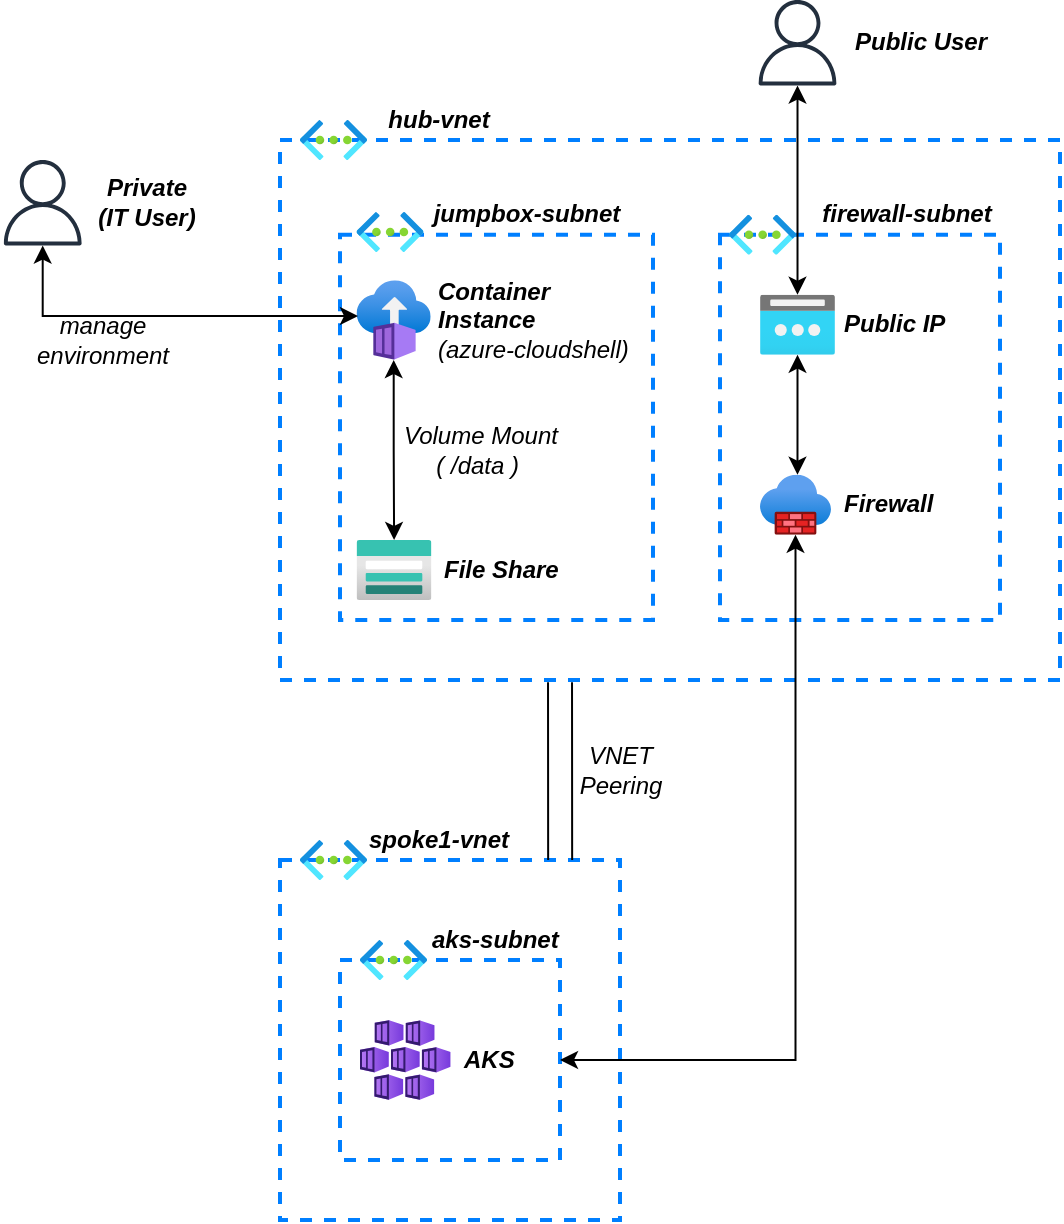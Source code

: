 <mxfile version="14.4.3" type="device"><diagram id="LimJ4DEQEGLgTEuCVpY6" name="Page-1"><mxGraphModel dx="1355" dy="825" grid="1" gridSize="10" guides="1" tooltips="1" connect="1" arrows="1" fold="1" page="1" pageScale="1" pageWidth="850" pageHeight="1100" math="0" shadow="0"><root><mxCell id="0"/><mxCell id="1" parent="0"/><mxCell id="0cFP0RD2BhY9uWYwLJ-H-36" value="" style="group" vertex="1" connectable="0" parent="1"><mxGeometry x="190" y="140" width="390" height="290" as="geometry"/></mxCell><mxCell id="0cFP0RD2BhY9uWYwLJ-H-1" value="" style="rounded=0;whiteSpace=wrap;html=1;dashed=1;strokeColor=#007FFF;strokeWidth=2;" vertex="1" parent="0cFP0RD2BhY9uWYwLJ-H-36"><mxGeometry y="20" width="390" height="270" as="geometry"/></mxCell><mxCell id="0cFP0RD2BhY9uWYwLJ-H-2" value="" style="aspect=fixed;html=1;points=[];align=center;image;fontSize=12;image=img/lib/azure2/networking/Virtual_Networks.svg;dashed=1;strokeColor=#007FFF;strokeWidth=2;" vertex="1" parent="0cFP0RD2BhY9uWYwLJ-H-36"><mxGeometry x="10" y="10" width="33.5" height="20" as="geometry"/></mxCell><mxCell id="0cFP0RD2BhY9uWYwLJ-H-3" value="&lt;i&gt;&lt;b&gt;hub-vnet&lt;/b&gt;&lt;/i&gt;" style="text;html=1;align=center;verticalAlign=middle;resizable=0;points=[];autosize=1;" vertex="1" parent="0cFP0RD2BhY9uWYwLJ-H-36"><mxGeometry x="43.5" width="70" height="20" as="geometry"/></mxCell><mxCell id="0cFP0RD2BhY9uWYwLJ-H-34" value="" style="group" vertex="1" connectable="0" parent="0cFP0RD2BhY9uWYwLJ-H-36"><mxGeometry x="30" y="47.37" width="156.5" height="212.63" as="geometry"/></mxCell><mxCell id="0cFP0RD2BhY9uWYwLJ-H-4" value="" style="rounded=0;whiteSpace=wrap;html=1;dashed=1;strokeColor=#007FFF;strokeWidth=2;" vertex="1" parent="0cFP0RD2BhY9uWYwLJ-H-34"><mxGeometry y="20" width="156.5" height="192.63" as="geometry"/></mxCell><mxCell id="0cFP0RD2BhY9uWYwLJ-H-5" value="" style="aspect=fixed;html=1;points=[];align=center;image;fontSize=12;image=img/lib/azure2/networking/Virtual_Networks.svg;dashed=1;strokeColor=#007FFF;strokeWidth=2;" vertex="1" parent="0cFP0RD2BhY9uWYwLJ-H-34"><mxGeometry x="8.25" y="8.634" width="33.5" height="20" as="geometry"/></mxCell><mxCell id="0cFP0RD2BhY9uWYwLJ-H-18" value="&lt;b&gt;&lt;i&gt;File Share&lt;/i&gt;&lt;/b&gt;" style="text;html=1;align=left;verticalAlign=middle;resizable=0;points=[];autosize=1;" vertex="1" parent="0cFP0RD2BhY9uWYwLJ-H-34"><mxGeometry x="50" y="177.63" width="70" height="20" as="geometry"/></mxCell><mxCell id="0cFP0RD2BhY9uWYwLJ-H-19" value="" style="group" vertex="1" connectable="0" parent="0cFP0RD2BhY9uWYwLJ-H-34"><mxGeometry x="8.25" y="172.63" width="123.25" height="30" as="geometry"/></mxCell><mxCell id="0cFP0RD2BhY9uWYwLJ-H-17" value="" style="aspect=fixed;html=1;points=[];align=center;image;fontSize=12;image=img/lib/azure2/storage/Storage_Accounts.svg;dashed=1;strokeColor=#007FFF;strokeWidth=2;" vertex="1" parent="0cFP0RD2BhY9uWYwLJ-H-19"><mxGeometry width="37.5" height="30" as="geometry"/></mxCell><mxCell id="0cFP0RD2BhY9uWYwLJ-H-20" style="edgeStyle=orthogonalEdgeStyle;rounded=0;orthogonalLoop=1;jettySize=auto;html=1;startArrow=classic;startFill=1;" edge="1" parent="0cFP0RD2BhY9uWYwLJ-H-34" source="0cFP0RD2BhY9uWYwLJ-H-14" target="0cFP0RD2BhY9uWYwLJ-H-17"><mxGeometry x="8.25" y="42.63" as="geometry"/></mxCell><mxCell id="0cFP0RD2BhY9uWYwLJ-H-21" value="&lt;i&gt;Volume Mount&lt;br&gt;( /data )&amp;nbsp;&lt;/i&gt;" style="text;html=1;align=center;verticalAlign=middle;resizable=0;points=[];autosize=1;" vertex="1" parent="0cFP0RD2BhY9uWYwLJ-H-34"><mxGeometry x="24.88" y="112.63" width="90" height="30" as="geometry"/></mxCell><mxCell id="0cFP0RD2BhY9uWYwLJ-H-14" value="" style="aspect=fixed;html=1;points=[];align=center;image;fontSize=12;image=img/lib/azure2/containers/Container_Instances.svg;dashed=1;strokeColor=#007FFF;strokeWidth=2;" vertex="1" parent="0cFP0RD2BhY9uWYwLJ-H-34"><mxGeometry x="8.25" y="42.63" width="37.1" height="40" as="geometry"/></mxCell><mxCell id="0cFP0RD2BhY9uWYwLJ-H-15" value="&lt;i&gt;&lt;b&gt;Container&lt;/b&gt;&lt;br&gt;&lt;b&gt;Instance&lt;/b&gt;&lt;br&gt;(azure-cloudshell)&lt;br&gt;&lt;/i&gt;" style="text;html=1;align=left;verticalAlign=middle;resizable=0;points=[];autosize=1;" vertex="1" parent="0cFP0RD2BhY9uWYwLJ-H-34"><mxGeometry x="46.5" y="37.63" width="110" height="50" as="geometry"/></mxCell><mxCell id="0cFP0RD2BhY9uWYwLJ-H-6" value="&lt;i&gt;&lt;b&gt;jumpbox-subnet&lt;/b&gt;&lt;/i&gt;" style="text;html=1;align=center;verticalAlign=middle;resizable=0;points=[];autosize=1;" vertex="1" parent="0cFP0RD2BhY9uWYwLJ-H-34"><mxGeometry x="38" width="110" height="20" as="geometry"/></mxCell><mxCell id="0cFP0RD2BhY9uWYwLJ-H-35" value="" style="group" vertex="1" connectable="0" parent="0cFP0RD2BhY9uWYwLJ-H-36"><mxGeometry x="220" y="47.37" width="143" height="212.63" as="geometry"/></mxCell><mxCell id="0cFP0RD2BhY9uWYwLJ-H-11" value="" style="rounded=0;whiteSpace=wrap;html=1;dashed=1;strokeColor=#007FFF;strokeWidth=2;" vertex="1" parent="0cFP0RD2BhY9uWYwLJ-H-35"><mxGeometry y="20" width="140" height="192.63" as="geometry"/></mxCell><mxCell id="0cFP0RD2BhY9uWYwLJ-H-12" value="" style="aspect=fixed;html=1;points=[];align=center;image;fontSize=12;image=img/lib/azure2/networking/Virtual_Networks.svg;dashed=1;strokeColor=#007FFF;strokeWidth=2;" vertex="1" parent="0cFP0RD2BhY9uWYwLJ-H-35"><mxGeometry x="4.5" y="10" width="33.5" height="20" as="geometry"/></mxCell><mxCell id="0cFP0RD2BhY9uWYwLJ-H-13" value="&lt;i&gt;&lt;b&gt;firewall-subnet&lt;/b&gt;&lt;/i&gt;" style="text;html=1;align=center;verticalAlign=middle;resizable=0;points=[];autosize=1;" vertex="1" parent="0cFP0RD2BhY9uWYwLJ-H-35"><mxGeometry x="43" width="100" height="20" as="geometry"/></mxCell><mxCell id="0cFP0RD2BhY9uWYwLJ-H-32" value="" style="group" vertex="1" connectable="0" parent="0cFP0RD2BhY9uWYwLJ-H-35"><mxGeometry x="20" y="50" width="110" height="120" as="geometry"/></mxCell><mxCell id="0cFP0RD2BhY9uWYwLJ-H-30" value="" style="group" vertex="1" connectable="0" parent="0cFP0RD2BhY9uWYwLJ-H-32"><mxGeometry width="110" height="30" as="geometry"/></mxCell><mxCell id="0cFP0RD2BhY9uWYwLJ-H-28" value="" style="aspect=fixed;html=1;points=[];align=center;image;fontSize=12;image=img/lib/azure2/networking/Public_IP_Addresses.svg;dashed=1;strokeColor=#007FFF;strokeWidth=2;" vertex="1" parent="0cFP0RD2BhY9uWYwLJ-H-30"><mxGeometry width="37.5" height="30" as="geometry"/></mxCell><mxCell id="0cFP0RD2BhY9uWYwLJ-H-29" value="&lt;b&gt;&lt;i&gt;Public IP&lt;/i&gt;&lt;/b&gt;" style="text;html=1;align=left;verticalAlign=middle;resizable=0;points=[];autosize=1;" vertex="1" parent="0cFP0RD2BhY9uWYwLJ-H-30"><mxGeometry x="40" y="5" width="70" height="20" as="geometry"/></mxCell><mxCell id="0cFP0RD2BhY9uWYwLJ-H-31" style="edgeStyle=orthogonalEdgeStyle;rounded=0;orthogonalLoop=1;jettySize=auto;html=1;entryX=0.528;entryY=0;entryDx=0;entryDy=0;entryPerimeter=0;startArrow=classic;startFill=1;" edge="1" parent="0cFP0RD2BhY9uWYwLJ-H-32" source="0cFP0RD2BhY9uWYwLJ-H-28" target="0cFP0RD2BhY9uWYwLJ-H-24"><mxGeometry relative="1" as="geometry"/></mxCell><mxCell id="0cFP0RD2BhY9uWYwLJ-H-27" value="" style="group" vertex="1" connectable="0" parent="0cFP0RD2BhY9uWYwLJ-H-32"><mxGeometry y="90" width="100" height="30" as="geometry"/></mxCell><mxCell id="0cFP0RD2BhY9uWYwLJ-H-24" value="" style="aspect=fixed;html=1;points=[];align=center;image;fontSize=12;image=img/lib/azure2/networking/Firewalls.svg;dashed=1;strokeColor=#007FFF;strokeWidth=2;" vertex="1" parent="0cFP0RD2BhY9uWYwLJ-H-27"><mxGeometry width="35.5" height="30" as="geometry"/></mxCell><mxCell id="0cFP0RD2BhY9uWYwLJ-H-26" value="&lt;b&gt;&lt;i&gt;Firewall&lt;/i&gt;&lt;/b&gt;" style="text;html=1;align=left;verticalAlign=middle;resizable=0;points=[];autosize=1;" vertex="1" parent="0cFP0RD2BhY9uWYwLJ-H-27"><mxGeometry x="40" y="5" width="60" height="20" as="geometry"/></mxCell><mxCell id="0cFP0RD2BhY9uWYwLJ-H-67" value="" style="group" vertex="1" connectable="0" parent="1"><mxGeometry x="190" y="500" width="170" height="200" as="geometry"/></mxCell><mxCell id="0cFP0RD2BhY9uWYwLJ-H-38" value="" style="rounded=0;whiteSpace=wrap;html=1;dashed=1;strokeColor=#007FFF;strokeWidth=2;" vertex="1" parent="0cFP0RD2BhY9uWYwLJ-H-67"><mxGeometry y="20" width="170" height="180" as="geometry"/></mxCell><mxCell id="0cFP0RD2BhY9uWYwLJ-H-39" value="" style="aspect=fixed;html=1;points=[];align=center;image;fontSize=12;image=img/lib/azure2/networking/Virtual_Networks.svg;dashed=1;strokeColor=#007FFF;strokeWidth=2;" vertex="1" parent="0cFP0RD2BhY9uWYwLJ-H-67"><mxGeometry x="10" y="10" width="33.5" height="20" as="geometry"/></mxCell><mxCell id="0cFP0RD2BhY9uWYwLJ-H-40" value="&lt;i&gt;&lt;b&gt;spoke1-vnet&lt;/b&gt;&lt;/i&gt;" style="text;html=1;align=center;verticalAlign=middle;resizable=0;points=[];autosize=1;" vertex="1" parent="0cFP0RD2BhY9uWYwLJ-H-67"><mxGeometry x="33.5" width="90" height="20" as="geometry"/></mxCell><mxCell id="0cFP0RD2BhY9uWYwLJ-H-66" value="" style="group" vertex="1" connectable="0" parent="0cFP0RD2BhY9uWYwLJ-H-67"><mxGeometry x="30" y="50" width="123.5" height="120" as="geometry"/></mxCell><mxCell id="0cFP0RD2BhY9uWYwLJ-H-53" value="" style="rounded=0;whiteSpace=wrap;html=1;dashed=1;strokeColor=#007FFF;strokeWidth=2;" vertex="1" parent="0cFP0RD2BhY9uWYwLJ-H-66"><mxGeometry y="20" width="110" height="100" as="geometry"/></mxCell><mxCell id="0cFP0RD2BhY9uWYwLJ-H-54" value="" style="aspect=fixed;html=1;points=[];align=center;image;fontSize=12;image=img/lib/azure2/networking/Virtual_Networks.svg;dashed=1;strokeColor=#007FFF;strokeWidth=2;" vertex="1" parent="0cFP0RD2BhY9uWYwLJ-H-66"><mxGeometry x="10" y="10" width="33.5" height="20" as="geometry"/></mxCell><mxCell id="0cFP0RD2BhY9uWYwLJ-H-55" value="&lt;i&gt;&lt;b&gt;aks-subnet&lt;/b&gt;&lt;/i&gt;" style="text;html=1;align=left;verticalAlign=middle;resizable=0;points=[];autosize=1;" vertex="1" parent="0cFP0RD2BhY9uWYwLJ-H-66"><mxGeometry x="43.5" width="80" height="20" as="geometry"/></mxCell><mxCell id="0cFP0RD2BhY9uWYwLJ-H-65" value="" style="group" vertex="1" connectable="0" parent="0cFP0RD2BhY9uWYwLJ-H-66"><mxGeometry x="10" y="50" width="90.0" height="40" as="geometry"/></mxCell><mxCell id="0cFP0RD2BhY9uWYwLJ-H-64" value="" style="aspect=fixed;html=1;points=[];align=center;image;fontSize=12;image=img/lib/azure2/containers/Kubernetes_Services.svg;dashed=1;strokeColor=#007FFF;strokeWidth=2;" vertex="1" parent="0cFP0RD2BhY9uWYwLJ-H-65"><mxGeometry width="45.33" height="40" as="geometry"/></mxCell><mxCell id="0cFP0RD2BhY9uWYwLJ-H-59" value="&lt;b&gt;&lt;i&gt;AKS&lt;/i&gt;&lt;/b&gt;" style="text;html=1;align=left;verticalAlign=middle;resizable=0;points=[];autosize=1;" vertex="1" parent="0cFP0RD2BhY9uWYwLJ-H-65"><mxGeometry x="50.0" y="10" width="40" height="20" as="geometry"/></mxCell><mxCell id="0cFP0RD2BhY9uWYwLJ-H-68" style="edgeStyle=orthogonalEdgeStyle;rounded=0;orthogonalLoop=1;jettySize=auto;html=1;startArrow=classic;startFill=1;" edge="1" parent="1" source="0cFP0RD2BhY9uWYwLJ-H-53" target="0cFP0RD2BhY9uWYwLJ-H-24"><mxGeometry relative="1" as="geometry"/></mxCell><mxCell id="0cFP0RD2BhY9uWYwLJ-H-71" value="" style="shape=link;html=1;startArrow=classic;startFill=1;exitX=0.824;exitY=0;exitDx=0;exitDy=0;exitPerimeter=0;entryX=0.359;entryY=1.004;entryDx=0;entryDy=0;entryPerimeter=0;width=12;" edge="1" parent="1" source="0cFP0RD2BhY9uWYwLJ-H-38" target="0cFP0RD2BhY9uWYwLJ-H-1"><mxGeometry width="100" relative="1" as="geometry"><mxPoint x="380" y="490" as="sourcePoint"/><mxPoint x="130" y="440" as="targetPoint"/></mxGeometry></mxCell><mxCell id="0cFP0RD2BhY9uWYwLJ-H-72" value="&lt;i&gt;VNET&lt;br&gt;Peering&lt;/i&gt;" style="text;html=1;align=center;verticalAlign=middle;resizable=0;points=[];autosize=1;" vertex="1" parent="1"><mxGeometry x="330" y="460" width="60" height="30" as="geometry"/></mxCell><mxCell id="0cFP0RD2BhY9uWYwLJ-H-74" style="edgeStyle=orthogonalEdgeStyle;rounded=0;orthogonalLoop=1;jettySize=auto;html=1;startArrow=classic;startFill=1;" edge="1" parent="1" source="0cFP0RD2BhY9uWYwLJ-H-73" target="0cFP0RD2BhY9uWYwLJ-H-28"><mxGeometry relative="1" as="geometry"/></mxCell><mxCell id="0cFP0RD2BhY9uWYwLJ-H-76" value="" style="group" vertex="1" connectable="0" parent="1"><mxGeometry x="427.38" y="90" width="122.75" height="42.75" as="geometry"/></mxCell><mxCell id="0cFP0RD2BhY9uWYwLJ-H-73" value="" style="outlineConnect=0;fontColor=#232F3E;gradientColor=none;fillColor=#232F3E;strokeColor=none;dashed=0;verticalLabelPosition=bottom;verticalAlign=top;align=center;html=1;fontSize=12;fontStyle=0;aspect=fixed;pointerEvents=1;shape=mxgraph.aws4.user;" vertex="1" parent="0cFP0RD2BhY9uWYwLJ-H-76"><mxGeometry width="42.75" height="42.75" as="geometry"/></mxCell><mxCell id="0cFP0RD2BhY9uWYwLJ-H-75" value="&lt;i&gt;&lt;b&gt;Public User&lt;/b&gt;&lt;/i&gt;" style="text;html=1;align=center;verticalAlign=middle;resizable=0;points=[];autosize=1;" vertex="1" parent="0cFP0RD2BhY9uWYwLJ-H-76"><mxGeometry x="42.75" y="11.38" width="80" height="20" as="geometry"/></mxCell><mxCell id="0cFP0RD2BhY9uWYwLJ-H-80" value="" style="group" vertex="1" connectable="0" parent="1"><mxGeometry x="50" y="170" width="102.75" height="42.75" as="geometry"/></mxCell><mxCell id="0cFP0RD2BhY9uWYwLJ-H-78" value="" style="outlineConnect=0;fontColor=#232F3E;gradientColor=none;fillColor=#232F3E;strokeColor=none;dashed=0;verticalLabelPosition=bottom;verticalAlign=top;align=center;html=1;fontSize=12;fontStyle=0;aspect=fixed;pointerEvents=1;shape=mxgraph.aws4.user;" vertex="1" parent="0cFP0RD2BhY9uWYwLJ-H-80"><mxGeometry width="42.75" height="42.75" as="geometry"/></mxCell><mxCell id="0cFP0RD2BhY9uWYwLJ-H-79" value="&lt;b&gt;&lt;i&gt;Private&lt;br&gt;(IT User)&lt;br&gt;&lt;/i&gt;&lt;/b&gt;" style="text;html=1;align=center;verticalAlign=middle;resizable=0;points=[];autosize=1;" vertex="1" parent="0cFP0RD2BhY9uWYwLJ-H-80"><mxGeometry x="42.75" y="6.37" width="60" height="30" as="geometry"/></mxCell><mxCell id="0cFP0RD2BhY9uWYwLJ-H-81" style="edgeStyle=orthogonalEdgeStyle;rounded=0;orthogonalLoop=1;jettySize=auto;html=1;entryX=0.02;entryY=0.45;entryDx=0;entryDy=0;entryPerimeter=0;startArrow=classic;startFill=1;" edge="1" parent="1" source="0cFP0RD2BhY9uWYwLJ-H-78" target="0cFP0RD2BhY9uWYwLJ-H-14"><mxGeometry relative="1" as="geometry"><Array as="points"><mxPoint x="71" y="248"/></Array></mxGeometry></mxCell><mxCell id="0cFP0RD2BhY9uWYwLJ-H-82" value="&lt;i&gt;manage&lt;br&gt;environment&lt;/i&gt;" style="text;html=1;align=center;verticalAlign=middle;resizable=0;points=[];autosize=1;" vertex="1" parent="1"><mxGeometry x="61.38" y="245" width="80" height="30" as="geometry"/></mxCell></root></mxGraphModel></diagram></mxfile>